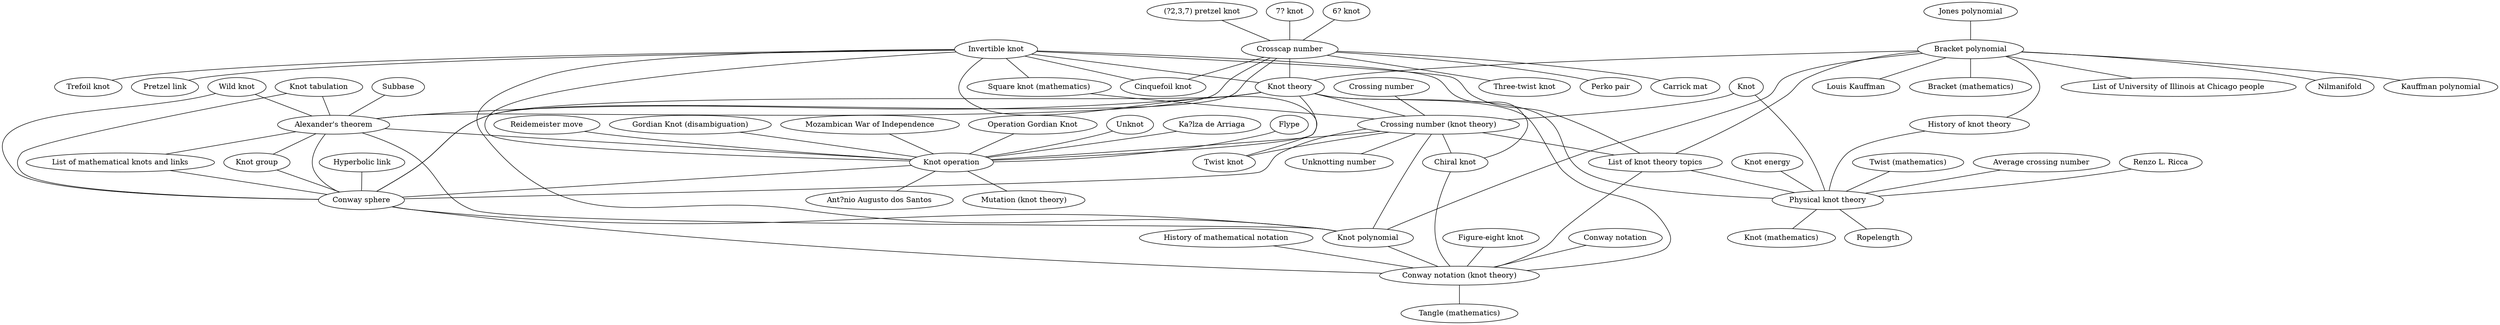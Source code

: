 strict graph G {
"Mozambican War of Independence";
"Invertible knot";
Subbase;
"7? knot";
"Operation Gordian Knot";
"Jones polynomial";
"Square knot (mathematics)";
"Bracket polynomial";
"Twist (mathematics)";
"Crossing number";
"Average crossing number";
"Wild knot";
"Figure-eight knot";
"Hyperbolic link";
"6? knot";
"(?2,3,7) pretzel knot";
"Renzo L. Ricca";
"Crosscap number";
Unknot;
"Bracket (mathematics)";
"Ka?lza de Arriaga";
"Knot theory";
"Knot tabulation";
"History of knot theory";
Knot;
"Alexander's theorem";
"Crossing number (knot theory)";
"Conway notation";
"List of knot theory topics";
"List of University of Illinois at Chicago people";
"Chiral knot";
Nilmanifold;
"Unknotting number";
Flype;
"Knot group";
"Reidemeister move";
"Knot energy";
"List of mathematical knots and links";
"Kauffman polynomial";
"Carrick mat";
"Gordian Knot (disambiguation)";
"Knot operation";
"Three-twist knot";
"Mutation (knot theory)";
"History of mathematical notation";
"Cinquefoil knot";
"Conway sphere";
"Knot polynomial";
"Ant?nio Augusto dos Santos";
"Louis Kauffman";
"Physical knot theory";
"Conway notation (knot theory)";
"Trefoil knot";
"Perko pair";
Ropelength;
"Knot (mathematics)";
"Pretzel link";
"Tangle (mathematics)";
"Twist knot";
"Mozambican War of Independence" -- "Knot operation";
"Invertible knot" -- "Chiral knot";
"Invertible knot" -- "Knot operation";
"Invertible knot" -- "Cinquefoil knot";
"Invertible knot" -- "Trefoil knot";
"Invertible knot" -- "Knot theory";
"Invertible knot" -- "Knot polynomial";
"Invertible knot" -- "Square knot (mathematics)";
"Invertible knot" -- "List of knot theory topics";
"Invertible knot" -- "Pretzel link";
"Invertible knot" -- "Twist knot";
Subbase -- "Alexander's theorem";
"7? knot" -- "Crosscap number";
"Operation Gordian Knot" -- "Knot operation";
"Jones polynomial" -- "Bracket polynomial";
"Square knot (mathematics)" -- "Crossing number (knot theory)";
"Bracket polynomial" -- "Kauffman polynomial";
"Bracket polynomial" -- Nilmanifold;
"Bracket polynomial" -- "Bracket (mathematics)";
"Bracket polynomial" -- "Knot theory";
"Bracket polynomial" -- "Knot polynomial";
"Bracket polynomial" -- "Louis Kauffman";
"Bracket polynomial" -- "History of knot theory";
"Bracket polynomial" -- "List of knot theory topics";
"Bracket polynomial" -- "List of University of Illinois at Chicago people";
"Twist (mathematics)" -- "Physical knot theory";
"Crossing number" -- "Crossing number (knot theory)";
"Average crossing number" -- "Physical knot theory";
"Wild knot" -- "Conway sphere";
"Wild knot" -- "Alexander's theorem";
"Figure-eight knot" -- "Conway notation (knot theory)";
"Hyperbolic link" -- "Conway sphere";
"6? knot" -- "Crosscap number";
"(?2,3,7) pretzel knot" -- "Crosscap number";
"Renzo L. Ricca" -- "Physical knot theory";
"Crosscap number" -- "Three-twist knot";
"Crosscap number" -- "Cinquefoil knot";
"Crosscap number" -- "Conway sphere";
"Crosscap number" -- "Knot theory";
"Crosscap number" -- "Alexander's theorem";
"Crosscap number" -- "Carrick mat";
"Crosscap number" -- "Perko pair";
Unknot -- "Knot operation";
"Ka?lza de Arriaga" -- "Knot operation";
"Knot theory" -- "Knot operation";
"Knot theory" -- "Conway sphere";
"Knot theory" -- "Physical knot theory";
"Knot theory" -- "Conway notation (knot theory)";
"Knot theory" -- "Alexander's theorem";
"Knot theory" -- "Crossing number (knot theory)";
"Knot tabulation" -- "Conway sphere";
"Knot tabulation" -- "Alexander's theorem";
"History of knot theory" -- "Physical knot theory";
Knot -- "Crossing number (knot theory)";
Knot -- "Physical knot theory";
"Alexander's theorem" -- "Knot operation";
"Alexander's theorem" -- "Conway sphere";
"Alexander's theorem" -- "Knot polynomial";
"Alexander's theorem" -- "Knot group";
"Alexander's theorem" -- "List of mathematical knots and links";
"Crossing number (knot theory)" -- "Chiral knot";
"Crossing number (knot theory)" -- "Knot operation";
"Crossing number (knot theory)" -- "Unknotting number";
"Crossing number (knot theory)" -- "Conway sphere";
"Crossing number (knot theory)" -- "Knot polynomial";
"Crossing number (knot theory)" -- "List of knot theory topics";
"Crossing number (knot theory)" -- "Twist knot";
"Conway notation" -- "Conway notation (knot theory)";
"List of knot theory topics" -- "Physical knot theory";
"List of knot theory topics" -- "Conway notation (knot theory)";
"Chiral knot" -- "Conway notation (knot theory)";
Flype -- "Knot operation";
"Knot group" -- "Conway sphere";
"Reidemeister move" -- "Knot operation";
"Knot energy" -- "Physical knot theory";
"List of mathematical knots and links" -- "Conway sphere";
"Gordian Knot (disambiguation)" -- "Knot operation";
"Knot operation" -- "Conway sphere";
"Knot operation" -- "Ant?nio Augusto dos Santos";
"Knot operation" -- "Mutation (knot theory)";
"History of mathematical notation" -- "Conway notation (knot theory)";
"Conway sphere" -- "Knot polynomial";
"Conway sphere" -- "Conway notation (knot theory)";
"Knot polynomial" -- "Conway notation (knot theory)";
"Physical knot theory" -- Ropelength;
"Physical knot theory" -- "Knot (mathematics)";
"Conway notation (knot theory)" -- "Tangle (mathematics)";
}
